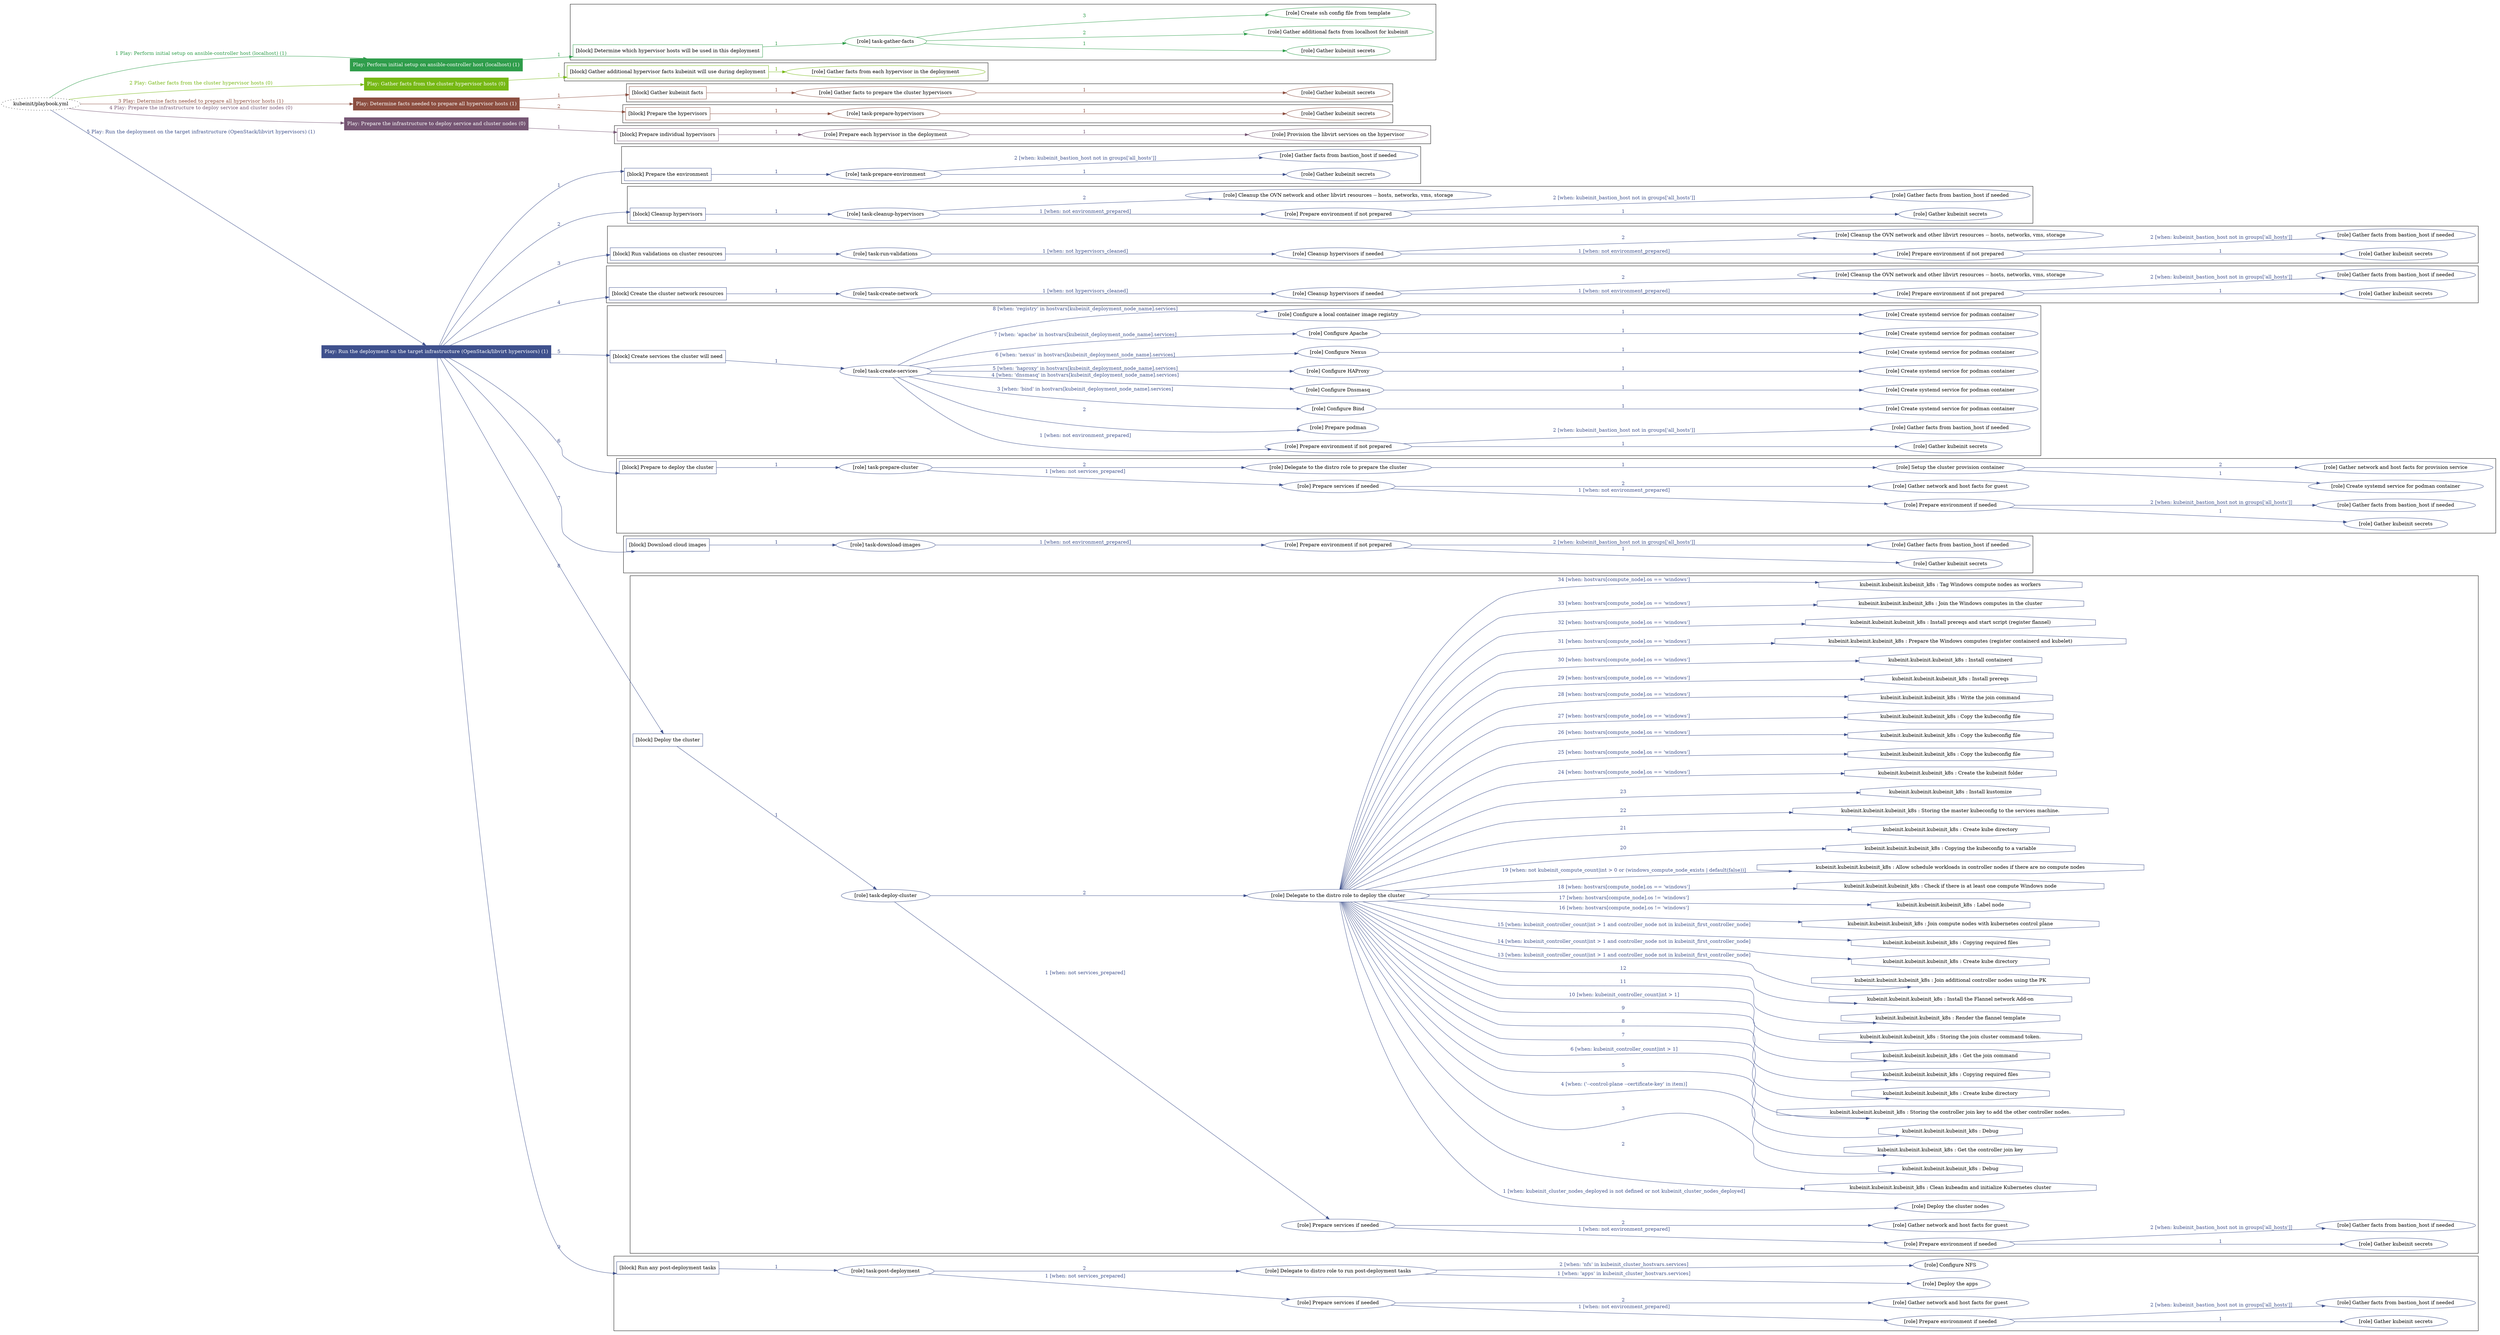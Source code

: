 digraph {
	graph [concentrate=true ordering=in rankdir=LR ratio=fill]
	edge [esep=5 sep=10]
	"kubeinit/playbook.yml" [URL="/home/runner/work/kubeinit/kubeinit/kubeinit/playbook.yml" id=playbook_4d101730 style=dotted]
	"kubeinit/playbook.yml" -> play_eb0d34f4 [label="1 Play: Perform initial setup on ansible-controller host (localhost) (1)" color="#2f9d4b" fontcolor="#2f9d4b" id=edge_play_eb0d34f4 labeltooltip="1 Play: Perform initial setup on ansible-controller host (localhost) (1)" tooltip="1 Play: Perform initial setup on ansible-controller host (localhost) (1)"]
	subgraph "Play: Perform initial setup on ansible-controller host (localhost) (1)" {
		play_eb0d34f4 [label="Play: Perform initial setup on ansible-controller host (localhost) (1)" URL="/home/runner/work/kubeinit/kubeinit/kubeinit/playbook.yml" color="#2f9d4b" fontcolor="#ffffff" id=play_eb0d34f4 shape=box style=filled tooltip=localhost]
		play_eb0d34f4 -> block_622ec2fd [label=1 color="#2f9d4b" fontcolor="#2f9d4b" id=edge_block_622ec2fd labeltooltip=1 tooltip=1]
		subgraph cluster_block_622ec2fd {
			block_622ec2fd [label="[block] Determine which hypervisor hosts will be used in this deployment" URL="/home/runner/work/kubeinit/kubeinit/kubeinit/playbook.yml" color="#2f9d4b" id=block_622ec2fd labeltooltip="Determine which hypervisor hosts will be used in this deployment" shape=box tooltip="Determine which hypervisor hosts will be used in this deployment"]
			block_622ec2fd -> role_76153b13 [label="1 " color="#2f9d4b" fontcolor="#2f9d4b" id=edge_role_76153b13 labeltooltip="1 " tooltip="1 "]
			subgraph "task-gather-facts" {
				role_76153b13 [label="[role] task-gather-facts" URL="/home/runner/work/kubeinit/kubeinit/kubeinit/playbook.yml" color="#2f9d4b" id=role_76153b13 tooltip="task-gather-facts"]
				role_76153b13 -> role_47ca4571 [label="1 " color="#2f9d4b" fontcolor="#2f9d4b" id=edge_role_47ca4571 labeltooltip="1 " tooltip="1 "]
				subgraph "Gather kubeinit secrets" {
					role_47ca4571 [label="[role] Gather kubeinit secrets" URL="/home/runner/.ansible/collections/ansible_collections/kubeinit/kubeinit/roles/kubeinit_prepare/tasks/build_hypervisors_group.yml" color="#2f9d4b" id=role_47ca4571 tooltip="Gather kubeinit secrets"]
				}
				role_76153b13 -> role_37f71eec [label="2 " color="#2f9d4b" fontcolor="#2f9d4b" id=edge_role_37f71eec labeltooltip="2 " tooltip="2 "]
				subgraph "Gather additional facts from localhost for kubeinit" {
					role_37f71eec [label="[role] Gather additional facts from localhost for kubeinit" URL="/home/runner/.ansible/collections/ansible_collections/kubeinit/kubeinit/roles/kubeinit_prepare/tasks/build_hypervisors_group.yml" color="#2f9d4b" id=role_37f71eec tooltip="Gather additional facts from localhost for kubeinit"]
				}
				role_76153b13 -> role_b8fe28cc [label="3 " color="#2f9d4b" fontcolor="#2f9d4b" id=edge_role_b8fe28cc labeltooltip="3 " tooltip="3 "]
				subgraph "Create ssh config file from template" {
					role_b8fe28cc [label="[role] Create ssh config file from template" URL="/home/runner/.ansible/collections/ansible_collections/kubeinit/kubeinit/roles/kubeinit_prepare/tasks/build_hypervisors_group.yml" color="#2f9d4b" id=role_b8fe28cc tooltip="Create ssh config file from template"]
				}
			}
		}
	}
	"kubeinit/playbook.yml" -> play_d2b8e22c [label="2 Play: Gather facts from the cluster hypervisor hosts (0)" color="#76b814" fontcolor="#76b814" id=edge_play_d2b8e22c labeltooltip="2 Play: Gather facts from the cluster hypervisor hosts (0)" tooltip="2 Play: Gather facts from the cluster hypervisor hosts (0)"]
	subgraph "Play: Gather facts from the cluster hypervisor hosts (0)" {
		play_d2b8e22c [label="Play: Gather facts from the cluster hypervisor hosts (0)" URL="/home/runner/work/kubeinit/kubeinit/kubeinit/playbook.yml" color="#76b814" fontcolor="#ffffff" id=play_d2b8e22c shape=box style=filled tooltip="Play: Gather facts from the cluster hypervisor hosts (0)"]
		play_d2b8e22c -> block_c7c547e5 [label=1 color="#76b814" fontcolor="#76b814" id=edge_block_c7c547e5 labeltooltip=1 tooltip=1]
		subgraph cluster_block_c7c547e5 {
			block_c7c547e5 [label="[block] Gather additional hypervisor facts kubeinit will use during deployment" URL="/home/runner/work/kubeinit/kubeinit/kubeinit/playbook.yml" color="#76b814" id=block_c7c547e5 labeltooltip="Gather additional hypervisor facts kubeinit will use during deployment" shape=box tooltip="Gather additional hypervisor facts kubeinit will use during deployment"]
			block_c7c547e5 -> role_eef1ed3c [label="1 " color="#76b814" fontcolor="#76b814" id=edge_role_eef1ed3c labeltooltip="1 " tooltip="1 "]
			subgraph "Gather facts from each hypervisor in the deployment" {
				role_eef1ed3c [label="[role] Gather facts from each hypervisor in the deployment" URL="/home/runner/work/kubeinit/kubeinit/kubeinit/playbook.yml" color="#76b814" id=role_eef1ed3c tooltip="Gather facts from each hypervisor in the deployment"]
			}
		}
	}
	"kubeinit/playbook.yml" -> play_8a573b3f [label="3 Play: Determine facts needed to prepare all hypervisor hosts (1)" color="#8c4e40" fontcolor="#8c4e40" id=edge_play_8a573b3f labeltooltip="3 Play: Determine facts needed to prepare all hypervisor hosts (1)" tooltip="3 Play: Determine facts needed to prepare all hypervisor hosts (1)"]
	subgraph "Play: Determine facts needed to prepare all hypervisor hosts (1)" {
		play_8a573b3f [label="Play: Determine facts needed to prepare all hypervisor hosts (1)" URL="/home/runner/work/kubeinit/kubeinit/kubeinit/playbook.yml" color="#8c4e40" fontcolor="#ffffff" id=play_8a573b3f shape=box style=filled tooltip=localhost]
		play_8a573b3f -> block_9c489675 [label=1 color="#8c4e40" fontcolor="#8c4e40" id=edge_block_9c489675 labeltooltip=1 tooltip=1]
		subgraph cluster_block_9c489675 {
			block_9c489675 [label="[block] Gather kubeinit facts" URL="/home/runner/work/kubeinit/kubeinit/kubeinit/playbook.yml" color="#8c4e40" id=block_9c489675 labeltooltip="Gather kubeinit facts" shape=box tooltip="Gather kubeinit facts"]
			block_9c489675 -> role_52209cd3 [label="1 " color="#8c4e40" fontcolor="#8c4e40" id=edge_role_52209cd3 labeltooltip="1 " tooltip="1 "]
			subgraph "Gather facts to prepare the cluster hypervisors" {
				role_52209cd3 [label="[role] Gather facts to prepare the cluster hypervisors" URL="/home/runner/work/kubeinit/kubeinit/kubeinit/playbook.yml" color="#8c4e40" id=role_52209cd3 tooltip="Gather facts to prepare the cluster hypervisors"]
				role_52209cd3 -> role_8e4494d3 [label="1 " color="#8c4e40" fontcolor="#8c4e40" id=edge_role_8e4494d3 labeltooltip="1 " tooltip="1 "]
				subgraph "Gather kubeinit secrets" {
					role_8e4494d3 [label="[role] Gather kubeinit secrets" URL="/home/runner/.ansible/collections/ansible_collections/kubeinit/kubeinit/roles/kubeinit_prepare/tasks/gather_kubeinit_facts.yml" color="#8c4e40" id=role_8e4494d3 tooltip="Gather kubeinit secrets"]
				}
			}
		}
		play_8a573b3f -> block_1644d95f [label=2 color="#8c4e40" fontcolor="#8c4e40" id=edge_block_1644d95f labeltooltip=2 tooltip=2]
		subgraph cluster_block_1644d95f {
			block_1644d95f [label="[block] Prepare the hypervisors" URL="/home/runner/work/kubeinit/kubeinit/kubeinit/playbook.yml" color="#8c4e40" id=block_1644d95f labeltooltip="Prepare the hypervisors" shape=box tooltip="Prepare the hypervisors"]
			block_1644d95f -> role_8747b37a [label="1 " color="#8c4e40" fontcolor="#8c4e40" id=edge_role_8747b37a labeltooltip="1 " tooltip="1 "]
			subgraph "task-prepare-hypervisors" {
				role_8747b37a [label="[role] task-prepare-hypervisors" URL="/home/runner/work/kubeinit/kubeinit/kubeinit/playbook.yml" color="#8c4e40" id=role_8747b37a tooltip="task-prepare-hypervisors"]
				role_8747b37a -> role_91156433 [label="1 " color="#8c4e40" fontcolor="#8c4e40" id=edge_role_91156433 labeltooltip="1 " tooltip="1 "]
				subgraph "Gather kubeinit secrets" {
					role_91156433 [label="[role] Gather kubeinit secrets" URL="/home/runner/.ansible/collections/ansible_collections/kubeinit/kubeinit/roles/kubeinit_prepare/tasks/gather_kubeinit_facts.yml" color="#8c4e40" id=role_91156433 tooltip="Gather kubeinit secrets"]
				}
			}
		}
	}
	"kubeinit/playbook.yml" -> play_0b238ff1 [label="4 Play: Prepare the infrastructure to deploy service and cluster nodes (0)" color="#765674" fontcolor="#765674" id=edge_play_0b238ff1 labeltooltip="4 Play: Prepare the infrastructure to deploy service and cluster nodes (0)" tooltip="4 Play: Prepare the infrastructure to deploy service and cluster nodes (0)"]
	subgraph "Play: Prepare the infrastructure to deploy service and cluster nodes (0)" {
		play_0b238ff1 [label="Play: Prepare the infrastructure to deploy service and cluster nodes (0)" URL="/home/runner/work/kubeinit/kubeinit/kubeinit/playbook.yml" color="#765674" fontcolor="#ffffff" id=play_0b238ff1 shape=box style=filled tooltip="Play: Prepare the infrastructure to deploy service and cluster nodes (0)"]
		play_0b238ff1 -> block_bb12fc46 [label=1 color="#765674" fontcolor="#765674" id=edge_block_bb12fc46 labeltooltip=1 tooltip=1]
		subgraph cluster_block_bb12fc46 {
			block_bb12fc46 [label="[block] Prepare individual hypervisors" URL="/home/runner/work/kubeinit/kubeinit/kubeinit/playbook.yml" color="#765674" id=block_bb12fc46 labeltooltip="Prepare individual hypervisors" shape=box tooltip="Prepare individual hypervisors"]
			block_bb12fc46 -> role_2316cc23 [label="1 " color="#765674" fontcolor="#765674" id=edge_role_2316cc23 labeltooltip="1 " tooltip="1 "]
			subgraph "Prepare each hypervisor in the deployment" {
				role_2316cc23 [label="[role] Prepare each hypervisor in the deployment" URL="/home/runner/work/kubeinit/kubeinit/kubeinit/playbook.yml" color="#765674" id=role_2316cc23 tooltip="Prepare each hypervisor in the deployment"]
				role_2316cc23 -> role_e2f15bf5 [label="1 " color="#765674" fontcolor="#765674" id=edge_role_e2f15bf5 labeltooltip="1 " tooltip="1 "]
				subgraph "Provision the libvirt services on the hypervisor" {
					role_e2f15bf5 [label="[role] Provision the libvirt services on the hypervisor" URL="/home/runner/.ansible/collections/ansible_collections/kubeinit/kubeinit/roles/kubeinit_prepare/tasks/prepare_hypervisor.yml" color="#765674" id=role_e2f15bf5 tooltip="Provision the libvirt services on the hypervisor"]
				}
			}
		}
	}
	"kubeinit/playbook.yml" -> play_19a1f09d [label="5 Play: Run the deployment on the target infrastructure (OpenStack/libvirt hypervisors) (1)" color="#3f518d" fontcolor="#3f518d" id=edge_play_19a1f09d labeltooltip="5 Play: Run the deployment on the target infrastructure (OpenStack/libvirt hypervisors) (1)" tooltip="5 Play: Run the deployment on the target infrastructure (OpenStack/libvirt hypervisors) (1)"]
	subgraph "Play: Run the deployment on the target infrastructure (OpenStack/libvirt hypervisors) (1)" {
		play_19a1f09d [label="Play: Run the deployment on the target infrastructure (OpenStack/libvirt hypervisors) (1)" URL="/home/runner/work/kubeinit/kubeinit/kubeinit/playbook.yml" color="#3f518d" fontcolor="#ffffff" id=play_19a1f09d shape=box style=filled tooltip=localhost]
		play_19a1f09d -> block_1fc588ae [label=1 color="#3f518d" fontcolor="#3f518d" id=edge_block_1fc588ae labeltooltip=1 tooltip=1]
		subgraph cluster_block_1fc588ae {
			block_1fc588ae [label="[block] Prepare the environment" URL="/home/runner/work/kubeinit/kubeinit/kubeinit/playbook.yml" color="#3f518d" id=block_1fc588ae labeltooltip="Prepare the environment" shape=box tooltip="Prepare the environment"]
			block_1fc588ae -> role_f3e46078 [label="1 " color="#3f518d" fontcolor="#3f518d" id=edge_role_f3e46078 labeltooltip="1 " tooltip="1 "]
			subgraph "task-prepare-environment" {
				role_f3e46078 [label="[role] task-prepare-environment" URL="/home/runner/work/kubeinit/kubeinit/kubeinit/playbook.yml" color="#3f518d" id=role_f3e46078 tooltip="task-prepare-environment"]
				role_f3e46078 -> role_761259b0 [label="1 " color="#3f518d" fontcolor="#3f518d" id=edge_role_761259b0 labeltooltip="1 " tooltip="1 "]
				subgraph "Gather kubeinit secrets" {
					role_761259b0 [label="[role] Gather kubeinit secrets" URL="/home/runner/.ansible/collections/ansible_collections/kubeinit/kubeinit/roles/kubeinit_prepare/tasks/gather_kubeinit_facts.yml" color="#3f518d" id=role_761259b0 tooltip="Gather kubeinit secrets"]
				}
				role_f3e46078 -> role_095ee363 [label="2 [when: kubeinit_bastion_host not in groups['all_hosts']]" color="#3f518d" fontcolor="#3f518d" id=edge_role_095ee363 labeltooltip="2 [when: kubeinit_bastion_host not in groups['all_hosts']]" tooltip="2 [when: kubeinit_bastion_host not in groups['all_hosts']]"]
				subgraph "Gather facts from bastion_host if needed" {
					role_095ee363 [label="[role] Gather facts from bastion_host if needed" URL="/home/runner/.ansible/collections/ansible_collections/kubeinit/kubeinit/roles/kubeinit_prepare/tasks/main.yml" color="#3f518d" id=role_095ee363 tooltip="Gather facts from bastion_host if needed"]
				}
			}
		}
		play_19a1f09d -> block_dd14d805 [label=2 color="#3f518d" fontcolor="#3f518d" id=edge_block_dd14d805 labeltooltip=2 tooltip=2]
		subgraph cluster_block_dd14d805 {
			block_dd14d805 [label="[block] Cleanup hypervisors" URL="/home/runner/work/kubeinit/kubeinit/kubeinit/playbook.yml" color="#3f518d" id=block_dd14d805 labeltooltip="Cleanup hypervisors" shape=box tooltip="Cleanup hypervisors"]
			block_dd14d805 -> role_b004f0e3 [label="1 " color="#3f518d" fontcolor="#3f518d" id=edge_role_b004f0e3 labeltooltip="1 " tooltip="1 "]
			subgraph "task-cleanup-hypervisors" {
				role_b004f0e3 [label="[role] task-cleanup-hypervisors" URL="/home/runner/work/kubeinit/kubeinit/kubeinit/playbook.yml" color="#3f518d" id=role_b004f0e3 tooltip="task-cleanup-hypervisors"]
				role_b004f0e3 -> role_7f6754f4 [label="1 [when: not environment_prepared]" color="#3f518d" fontcolor="#3f518d" id=edge_role_7f6754f4 labeltooltip="1 [when: not environment_prepared]" tooltip="1 [when: not environment_prepared]"]
				subgraph "Prepare environment if not prepared" {
					role_7f6754f4 [label="[role] Prepare environment if not prepared" URL="/home/runner/.ansible/collections/ansible_collections/kubeinit/kubeinit/roles/kubeinit_libvirt/tasks/cleanup_hypervisors.yml" color="#3f518d" id=role_7f6754f4 tooltip="Prepare environment if not prepared"]
					role_7f6754f4 -> role_23d92055 [label="1 " color="#3f518d" fontcolor="#3f518d" id=edge_role_23d92055 labeltooltip="1 " tooltip="1 "]
					subgraph "Gather kubeinit secrets" {
						role_23d92055 [label="[role] Gather kubeinit secrets" URL="/home/runner/.ansible/collections/ansible_collections/kubeinit/kubeinit/roles/kubeinit_prepare/tasks/gather_kubeinit_facts.yml" color="#3f518d" id=role_23d92055 tooltip="Gather kubeinit secrets"]
					}
					role_7f6754f4 -> role_7b09c2e4 [label="2 [when: kubeinit_bastion_host not in groups['all_hosts']]" color="#3f518d" fontcolor="#3f518d" id=edge_role_7b09c2e4 labeltooltip="2 [when: kubeinit_bastion_host not in groups['all_hosts']]" tooltip="2 [when: kubeinit_bastion_host not in groups['all_hosts']]"]
					subgraph "Gather facts from bastion_host if needed" {
						role_7b09c2e4 [label="[role] Gather facts from bastion_host if needed" URL="/home/runner/.ansible/collections/ansible_collections/kubeinit/kubeinit/roles/kubeinit_prepare/tasks/main.yml" color="#3f518d" id=role_7b09c2e4 tooltip="Gather facts from bastion_host if needed"]
					}
				}
				role_b004f0e3 -> role_879843df [label="2 " color="#3f518d" fontcolor="#3f518d" id=edge_role_879843df labeltooltip="2 " tooltip="2 "]
				subgraph "Cleanup the OVN network and other libvirt resources -- hosts, networks, vms, storage" {
					role_879843df [label="[role] Cleanup the OVN network and other libvirt resources -- hosts, networks, vms, storage" URL="/home/runner/.ansible/collections/ansible_collections/kubeinit/kubeinit/roles/kubeinit_libvirt/tasks/cleanup_hypervisors.yml" color="#3f518d" id=role_879843df tooltip="Cleanup the OVN network and other libvirt resources -- hosts, networks, vms, storage"]
				}
			}
		}
		play_19a1f09d -> block_1ee34d7a [label=3 color="#3f518d" fontcolor="#3f518d" id=edge_block_1ee34d7a labeltooltip=3 tooltip=3]
		subgraph cluster_block_1ee34d7a {
			block_1ee34d7a [label="[block] Run validations on cluster resources" URL="/home/runner/work/kubeinit/kubeinit/kubeinit/playbook.yml" color="#3f518d" id=block_1ee34d7a labeltooltip="Run validations on cluster resources" shape=box tooltip="Run validations on cluster resources"]
			block_1ee34d7a -> role_c86864b8 [label="1 " color="#3f518d" fontcolor="#3f518d" id=edge_role_c86864b8 labeltooltip="1 " tooltip="1 "]
			subgraph "task-run-validations" {
				role_c86864b8 [label="[role] task-run-validations" URL="/home/runner/work/kubeinit/kubeinit/kubeinit/playbook.yml" color="#3f518d" id=role_c86864b8 tooltip="task-run-validations"]
				role_c86864b8 -> role_88af9867 [label="1 [when: not hypervisors_cleaned]" color="#3f518d" fontcolor="#3f518d" id=edge_role_88af9867 labeltooltip="1 [when: not hypervisors_cleaned]" tooltip="1 [when: not hypervisors_cleaned]"]
				subgraph "Cleanup hypervisors if needed" {
					role_88af9867 [label="[role] Cleanup hypervisors if needed" URL="/home/runner/.ansible/collections/ansible_collections/kubeinit/kubeinit/roles/kubeinit_validations/tasks/main.yml" color="#3f518d" id=role_88af9867 tooltip="Cleanup hypervisors if needed"]
					role_88af9867 -> role_3bcec954 [label="1 [when: not environment_prepared]" color="#3f518d" fontcolor="#3f518d" id=edge_role_3bcec954 labeltooltip="1 [when: not environment_prepared]" tooltip="1 [when: not environment_prepared]"]
					subgraph "Prepare environment if not prepared" {
						role_3bcec954 [label="[role] Prepare environment if not prepared" URL="/home/runner/.ansible/collections/ansible_collections/kubeinit/kubeinit/roles/kubeinit_libvirt/tasks/cleanup_hypervisors.yml" color="#3f518d" id=role_3bcec954 tooltip="Prepare environment if not prepared"]
						role_3bcec954 -> role_07b9e969 [label="1 " color="#3f518d" fontcolor="#3f518d" id=edge_role_07b9e969 labeltooltip="1 " tooltip="1 "]
						subgraph "Gather kubeinit secrets" {
							role_07b9e969 [label="[role] Gather kubeinit secrets" URL="/home/runner/.ansible/collections/ansible_collections/kubeinit/kubeinit/roles/kubeinit_prepare/tasks/gather_kubeinit_facts.yml" color="#3f518d" id=role_07b9e969 tooltip="Gather kubeinit secrets"]
						}
						role_3bcec954 -> role_e50c2698 [label="2 [when: kubeinit_bastion_host not in groups['all_hosts']]" color="#3f518d" fontcolor="#3f518d" id=edge_role_e50c2698 labeltooltip="2 [when: kubeinit_bastion_host not in groups['all_hosts']]" tooltip="2 [when: kubeinit_bastion_host not in groups['all_hosts']]"]
						subgraph "Gather facts from bastion_host if needed" {
							role_e50c2698 [label="[role] Gather facts from bastion_host if needed" URL="/home/runner/.ansible/collections/ansible_collections/kubeinit/kubeinit/roles/kubeinit_prepare/tasks/main.yml" color="#3f518d" id=role_e50c2698 tooltip="Gather facts from bastion_host if needed"]
						}
					}
					role_88af9867 -> role_0eef7b43 [label="2 " color="#3f518d" fontcolor="#3f518d" id=edge_role_0eef7b43 labeltooltip="2 " tooltip="2 "]
					subgraph "Cleanup the OVN network and other libvirt resources -- hosts, networks, vms, storage" {
						role_0eef7b43 [label="[role] Cleanup the OVN network and other libvirt resources -- hosts, networks, vms, storage" URL="/home/runner/.ansible/collections/ansible_collections/kubeinit/kubeinit/roles/kubeinit_libvirt/tasks/cleanup_hypervisors.yml" color="#3f518d" id=role_0eef7b43 tooltip="Cleanup the OVN network and other libvirt resources -- hosts, networks, vms, storage"]
					}
				}
			}
		}
		play_19a1f09d -> block_ddbaaec5 [label=4 color="#3f518d" fontcolor="#3f518d" id=edge_block_ddbaaec5 labeltooltip=4 tooltip=4]
		subgraph cluster_block_ddbaaec5 {
			block_ddbaaec5 [label="[block] Create the cluster network resources" URL="/home/runner/work/kubeinit/kubeinit/kubeinit/playbook.yml" color="#3f518d" id=block_ddbaaec5 labeltooltip="Create the cluster network resources" shape=box tooltip="Create the cluster network resources"]
			block_ddbaaec5 -> role_bda9d977 [label="1 " color="#3f518d" fontcolor="#3f518d" id=edge_role_bda9d977 labeltooltip="1 " tooltip="1 "]
			subgraph "task-create-network" {
				role_bda9d977 [label="[role] task-create-network" URL="/home/runner/work/kubeinit/kubeinit/kubeinit/playbook.yml" color="#3f518d" id=role_bda9d977 tooltip="task-create-network"]
				role_bda9d977 -> role_9702910d [label="1 [when: not hypervisors_cleaned]" color="#3f518d" fontcolor="#3f518d" id=edge_role_9702910d labeltooltip="1 [when: not hypervisors_cleaned]" tooltip="1 [when: not hypervisors_cleaned]"]
				subgraph "Cleanup hypervisors if needed" {
					role_9702910d [label="[role] Cleanup hypervisors if needed" URL="/home/runner/.ansible/collections/ansible_collections/kubeinit/kubeinit/roles/kubeinit_libvirt/tasks/create_network.yml" color="#3f518d" id=role_9702910d tooltip="Cleanup hypervisors if needed"]
					role_9702910d -> role_0ec041f2 [label="1 [when: not environment_prepared]" color="#3f518d" fontcolor="#3f518d" id=edge_role_0ec041f2 labeltooltip="1 [when: not environment_prepared]" tooltip="1 [when: not environment_prepared]"]
					subgraph "Prepare environment if not prepared" {
						role_0ec041f2 [label="[role] Prepare environment if not prepared" URL="/home/runner/.ansible/collections/ansible_collections/kubeinit/kubeinit/roles/kubeinit_libvirt/tasks/cleanup_hypervisors.yml" color="#3f518d" id=role_0ec041f2 tooltip="Prepare environment if not prepared"]
						role_0ec041f2 -> role_ebbce1e3 [label="1 " color="#3f518d" fontcolor="#3f518d" id=edge_role_ebbce1e3 labeltooltip="1 " tooltip="1 "]
						subgraph "Gather kubeinit secrets" {
							role_ebbce1e3 [label="[role] Gather kubeinit secrets" URL="/home/runner/.ansible/collections/ansible_collections/kubeinit/kubeinit/roles/kubeinit_prepare/tasks/gather_kubeinit_facts.yml" color="#3f518d" id=role_ebbce1e3 tooltip="Gather kubeinit secrets"]
						}
						role_0ec041f2 -> role_36713dbe [label="2 [when: kubeinit_bastion_host not in groups['all_hosts']]" color="#3f518d" fontcolor="#3f518d" id=edge_role_36713dbe labeltooltip="2 [when: kubeinit_bastion_host not in groups['all_hosts']]" tooltip="2 [when: kubeinit_bastion_host not in groups['all_hosts']]"]
						subgraph "Gather facts from bastion_host if needed" {
							role_36713dbe [label="[role] Gather facts from bastion_host if needed" URL="/home/runner/.ansible/collections/ansible_collections/kubeinit/kubeinit/roles/kubeinit_prepare/tasks/main.yml" color="#3f518d" id=role_36713dbe tooltip="Gather facts from bastion_host if needed"]
						}
					}
					role_9702910d -> role_555fed60 [label="2 " color="#3f518d" fontcolor="#3f518d" id=edge_role_555fed60 labeltooltip="2 " tooltip="2 "]
					subgraph "Cleanup the OVN network and other libvirt resources -- hosts, networks, vms, storage" {
						role_555fed60 [label="[role] Cleanup the OVN network and other libvirt resources -- hosts, networks, vms, storage" URL="/home/runner/.ansible/collections/ansible_collections/kubeinit/kubeinit/roles/kubeinit_libvirt/tasks/cleanup_hypervisors.yml" color="#3f518d" id=role_555fed60 tooltip="Cleanup the OVN network and other libvirt resources -- hosts, networks, vms, storage"]
					}
				}
			}
		}
		play_19a1f09d -> block_b45ed5c0 [label=5 color="#3f518d" fontcolor="#3f518d" id=edge_block_b45ed5c0 labeltooltip=5 tooltip=5]
		subgraph cluster_block_b45ed5c0 {
			block_b45ed5c0 [label="[block] Create services the cluster will need" URL="/home/runner/work/kubeinit/kubeinit/kubeinit/playbook.yml" color="#3f518d" id=block_b45ed5c0 labeltooltip="Create services the cluster will need" shape=box tooltip="Create services the cluster will need"]
			block_b45ed5c0 -> role_86bdbc35 [label="1 " color="#3f518d" fontcolor="#3f518d" id=edge_role_86bdbc35 labeltooltip="1 " tooltip="1 "]
			subgraph "task-create-services" {
				role_86bdbc35 [label="[role] task-create-services" URL="/home/runner/work/kubeinit/kubeinit/kubeinit/playbook.yml" color="#3f518d" id=role_86bdbc35 tooltip="task-create-services"]
				role_86bdbc35 -> role_33a269a5 [label="1 [when: not environment_prepared]" color="#3f518d" fontcolor="#3f518d" id=edge_role_33a269a5 labeltooltip="1 [when: not environment_prepared]" tooltip="1 [when: not environment_prepared]"]
				subgraph "Prepare environment if not prepared" {
					role_33a269a5 [label="[role] Prepare environment if not prepared" URL="/home/runner/.ansible/collections/ansible_collections/kubeinit/kubeinit/roles/kubeinit_services/tasks/main.yml" color="#3f518d" id=role_33a269a5 tooltip="Prepare environment if not prepared"]
					role_33a269a5 -> role_80136a75 [label="1 " color="#3f518d" fontcolor="#3f518d" id=edge_role_80136a75 labeltooltip="1 " tooltip="1 "]
					subgraph "Gather kubeinit secrets" {
						role_80136a75 [label="[role] Gather kubeinit secrets" URL="/home/runner/.ansible/collections/ansible_collections/kubeinit/kubeinit/roles/kubeinit_prepare/tasks/gather_kubeinit_facts.yml" color="#3f518d" id=role_80136a75 tooltip="Gather kubeinit secrets"]
					}
					role_33a269a5 -> role_050d799a [label="2 [when: kubeinit_bastion_host not in groups['all_hosts']]" color="#3f518d" fontcolor="#3f518d" id=edge_role_050d799a labeltooltip="2 [when: kubeinit_bastion_host not in groups['all_hosts']]" tooltip="2 [when: kubeinit_bastion_host not in groups['all_hosts']]"]
					subgraph "Gather facts from bastion_host if needed" {
						role_050d799a [label="[role] Gather facts from bastion_host if needed" URL="/home/runner/.ansible/collections/ansible_collections/kubeinit/kubeinit/roles/kubeinit_prepare/tasks/main.yml" color="#3f518d" id=role_050d799a tooltip="Gather facts from bastion_host if needed"]
					}
				}
				role_86bdbc35 -> role_8d6b2a5e [label="2 " color="#3f518d" fontcolor="#3f518d" id=edge_role_8d6b2a5e labeltooltip="2 " tooltip="2 "]
				subgraph "Prepare podman" {
					role_8d6b2a5e [label="[role] Prepare podman" URL="/home/runner/.ansible/collections/ansible_collections/kubeinit/kubeinit/roles/kubeinit_services/tasks/00_create_service_pod.yml" color="#3f518d" id=role_8d6b2a5e tooltip="Prepare podman"]
				}
				role_86bdbc35 -> role_01700ac3 [label="3 [when: 'bind' in hostvars[kubeinit_deployment_node_name].services]" color="#3f518d" fontcolor="#3f518d" id=edge_role_01700ac3 labeltooltip="3 [when: 'bind' in hostvars[kubeinit_deployment_node_name].services]" tooltip="3 [when: 'bind' in hostvars[kubeinit_deployment_node_name].services]"]
				subgraph "Configure Bind" {
					role_01700ac3 [label="[role] Configure Bind" URL="/home/runner/.ansible/collections/ansible_collections/kubeinit/kubeinit/roles/kubeinit_services/tasks/start_services_containers.yml" color="#3f518d" id=role_01700ac3 tooltip="Configure Bind"]
					role_01700ac3 -> role_134f5036 [label="1 " color="#3f518d" fontcolor="#3f518d" id=edge_role_134f5036 labeltooltip="1 " tooltip="1 "]
					subgraph "Create systemd service for podman container" {
						role_134f5036 [label="[role] Create systemd service for podman container" URL="/home/runner/.ansible/collections/ansible_collections/kubeinit/kubeinit/roles/kubeinit_bind/tasks/main.yml" color="#3f518d" id=role_134f5036 tooltip="Create systemd service for podman container"]
					}
				}
				role_86bdbc35 -> role_9f002dad [label="4 [when: 'dnsmasq' in hostvars[kubeinit_deployment_node_name].services]" color="#3f518d" fontcolor="#3f518d" id=edge_role_9f002dad labeltooltip="4 [when: 'dnsmasq' in hostvars[kubeinit_deployment_node_name].services]" tooltip="4 [when: 'dnsmasq' in hostvars[kubeinit_deployment_node_name].services]"]
				subgraph "Configure Dnsmasq" {
					role_9f002dad [label="[role] Configure Dnsmasq" URL="/home/runner/.ansible/collections/ansible_collections/kubeinit/kubeinit/roles/kubeinit_services/tasks/start_services_containers.yml" color="#3f518d" id=role_9f002dad tooltip="Configure Dnsmasq"]
					role_9f002dad -> role_916a09fd [label="1 " color="#3f518d" fontcolor="#3f518d" id=edge_role_916a09fd labeltooltip="1 " tooltip="1 "]
					subgraph "Create systemd service for podman container" {
						role_916a09fd [label="[role] Create systemd service for podman container" URL="/home/runner/.ansible/collections/ansible_collections/kubeinit/kubeinit/roles/kubeinit_dnsmasq/tasks/main.yml" color="#3f518d" id=role_916a09fd tooltip="Create systemd service for podman container"]
					}
				}
				role_86bdbc35 -> role_014bf9fe [label="5 [when: 'haproxy' in hostvars[kubeinit_deployment_node_name].services]" color="#3f518d" fontcolor="#3f518d" id=edge_role_014bf9fe labeltooltip="5 [when: 'haproxy' in hostvars[kubeinit_deployment_node_name].services]" tooltip="5 [when: 'haproxy' in hostvars[kubeinit_deployment_node_name].services]"]
				subgraph "Configure HAProxy" {
					role_014bf9fe [label="[role] Configure HAProxy" URL="/home/runner/.ansible/collections/ansible_collections/kubeinit/kubeinit/roles/kubeinit_services/tasks/start_services_containers.yml" color="#3f518d" id=role_014bf9fe tooltip="Configure HAProxy"]
					role_014bf9fe -> role_02dcf2ce [label="1 " color="#3f518d" fontcolor="#3f518d" id=edge_role_02dcf2ce labeltooltip="1 " tooltip="1 "]
					subgraph "Create systemd service for podman container" {
						role_02dcf2ce [label="[role] Create systemd service for podman container" URL="/home/runner/.ansible/collections/ansible_collections/kubeinit/kubeinit/roles/kubeinit_haproxy/tasks/main.yml" color="#3f518d" id=role_02dcf2ce tooltip="Create systemd service for podman container"]
					}
				}
				role_86bdbc35 -> role_ab3f95a9 [label="6 [when: 'nexus' in hostvars[kubeinit_deployment_node_name].services]" color="#3f518d" fontcolor="#3f518d" id=edge_role_ab3f95a9 labeltooltip="6 [when: 'nexus' in hostvars[kubeinit_deployment_node_name].services]" tooltip="6 [when: 'nexus' in hostvars[kubeinit_deployment_node_name].services]"]
				subgraph "Configure Nexus" {
					role_ab3f95a9 [label="[role] Configure Nexus" URL="/home/runner/.ansible/collections/ansible_collections/kubeinit/kubeinit/roles/kubeinit_services/tasks/start_services_containers.yml" color="#3f518d" id=role_ab3f95a9 tooltip="Configure Nexus"]
					role_ab3f95a9 -> role_51963aff [label="1 " color="#3f518d" fontcolor="#3f518d" id=edge_role_51963aff labeltooltip="1 " tooltip="1 "]
					subgraph "Create systemd service for podman container" {
						role_51963aff [label="[role] Create systemd service for podman container" URL="/home/runner/.ansible/collections/ansible_collections/kubeinit/kubeinit/roles/kubeinit_nexus/tasks/main.yml" color="#3f518d" id=role_51963aff tooltip="Create systemd service for podman container"]
					}
				}
				role_86bdbc35 -> role_0b85dcd5 [label="7 [when: 'apache' in hostvars[kubeinit_deployment_node_name].services]" color="#3f518d" fontcolor="#3f518d" id=edge_role_0b85dcd5 labeltooltip="7 [when: 'apache' in hostvars[kubeinit_deployment_node_name].services]" tooltip="7 [when: 'apache' in hostvars[kubeinit_deployment_node_name].services]"]
				subgraph "Configure Apache" {
					role_0b85dcd5 [label="[role] Configure Apache" URL="/home/runner/.ansible/collections/ansible_collections/kubeinit/kubeinit/roles/kubeinit_services/tasks/start_services_containers.yml" color="#3f518d" id=role_0b85dcd5 tooltip="Configure Apache"]
					role_0b85dcd5 -> role_9ee805af [label="1 " color="#3f518d" fontcolor="#3f518d" id=edge_role_9ee805af labeltooltip="1 " tooltip="1 "]
					subgraph "Create systemd service for podman container" {
						role_9ee805af [label="[role] Create systemd service for podman container" URL="/home/runner/.ansible/collections/ansible_collections/kubeinit/kubeinit/roles/kubeinit_apache/tasks/main.yml" color="#3f518d" id=role_9ee805af tooltip="Create systemd service for podman container"]
					}
				}
				role_86bdbc35 -> role_85502b5a [label="8 [when: 'registry' in hostvars[kubeinit_deployment_node_name].services]" color="#3f518d" fontcolor="#3f518d" id=edge_role_85502b5a labeltooltip="8 [when: 'registry' in hostvars[kubeinit_deployment_node_name].services]" tooltip="8 [when: 'registry' in hostvars[kubeinit_deployment_node_name].services]"]
				subgraph "Configure a local container image registry" {
					role_85502b5a [label="[role] Configure a local container image registry" URL="/home/runner/.ansible/collections/ansible_collections/kubeinit/kubeinit/roles/kubeinit_services/tasks/start_services_containers.yml" color="#3f518d" id=role_85502b5a tooltip="Configure a local container image registry"]
					role_85502b5a -> role_5085942c [label="1 " color="#3f518d" fontcolor="#3f518d" id=edge_role_5085942c labeltooltip="1 " tooltip="1 "]
					subgraph "Create systemd service for podman container" {
						role_5085942c [label="[role] Create systemd service for podman container" URL="/home/runner/.ansible/collections/ansible_collections/kubeinit/kubeinit/roles/kubeinit_registry/tasks/main.yml" color="#3f518d" id=role_5085942c tooltip="Create systemd service for podman container"]
					}
				}
			}
		}
		play_19a1f09d -> block_860bd1a7 [label=6 color="#3f518d" fontcolor="#3f518d" id=edge_block_860bd1a7 labeltooltip=6 tooltip=6]
		subgraph cluster_block_860bd1a7 {
			block_860bd1a7 [label="[block] Prepare to deploy the cluster" URL="/home/runner/work/kubeinit/kubeinit/kubeinit/playbook.yml" color="#3f518d" id=block_860bd1a7 labeltooltip="Prepare to deploy the cluster" shape=box tooltip="Prepare to deploy the cluster"]
			block_860bd1a7 -> role_1a73ebcc [label="1 " color="#3f518d" fontcolor="#3f518d" id=edge_role_1a73ebcc labeltooltip="1 " tooltip="1 "]
			subgraph "task-prepare-cluster" {
				role_1a73ebcc [label="[role] task-prepare-cluster" URL="/home/runner/work/kubeinit/kubeinit/kubeinit/playbook.yml" color="#3f518d" id=role_1a73ebcc tooltip="task-prepare-cluster"]
				role_1a73ebcc -> role_173d4412 [label="1 [when: not services_prepared]" color="#3f518d" fontcolor="#3f518d" id=edge_role_173d4412 labeltooltip="1 [when: not services_prepared]" tooltip="1 [when: not services_prepared]"]
				subgraph "Prepare services if needed" {
					role_173d4412 [label="[role] Prepare services if needed" URL="/home/runner/.ansible/collections/ansible_collections/kubeinit/kubeinit/roles/kubeinit_prepare/tasks/prepare_cluster.yml" color="#3f518d" id=role_173d4412 tooltip="Prepare services if needed"]
					role_173d4412 -> role_180e73c1 [label="1 [when: not environment_prepared]" color="#3f518d" fontcolor="#3f518d" id=edge_role_180e73c1 labeltooltip="1 [when: not environment_prepared]" tooltip="1 [when: not environment_prepared]"]
					subgraph "Prepare environment if needed" {
						role_180e73c1 [label="[role] Prepare environment if needed" URL="/home/runner/.ansible/collections/ansible_collections/kubeinit/kubeinit/roles/kubeinit_services/tasks/prepare_services.yml" color="#3f518d" id=role_180e73c1 tooltip="Prepare environment if needed"]
						role_180e73c1 -> role_0fd79c62 [label="1 " color="#3f518d" fontcolor="#3f518d" id=edge_role_0fd79c62 labeltooltip="1 " tooltip="1 "]
						subgraph "Gather kubeinit secrets" {
							role_0fd79c62 [label="[role] Gather kubeinit secrets" URL="/home/runner/.ansible/collections/ansible_collections/kubeinit/kubeinit/roles/kubeinit_prepare/tasks/gather_kubeinit_facts.yml" color="#3f518d" id=role_0fd79c62 tooltip="Gather kubeinit secrets"]
						}
						role_180e73c1 -> role_207de905 [label="2 [when: kubeinit_bastion_host not in groups['all_hosts']]" color="#3f518d" fontcolor="#3f518d" id=edge_role_207de905 labeltooltip="2 [when: kubeinit_bastion_host not in groups['all_hosts']]" tooltip="2 [when: kubeinit_bastion_host not in groups['all_hosts']]"]
						subgraph "Gather facts from bastion_host if needed" {
							role_207de905 [label="[role] Gather facts from bastion_host if needed" URL="/home/runner/.ansible/collections/ansible_collections/kubeinit/kubeinit/roles/kubeinit_prepare/tasks/main.yml" color="#3f518d" id=role_207de905 tooltip="Gather facts from bastion_host if needed"]
						}
					}
					role_173d4412 -> role_c5767047 [label="2 " color="#3f518d" fontcolor="#3f518d" id=edge_role_c5767047 labeltooltip="2 " tooltip="2 "]
					subgraph "Gather network and host facts for guest" {
						role_c5767047 [label="[role] Gather network and host facts for guest" URL="/home/runner/.ansible/collections/ansible_collections/kubeinit/kubeinit/roles/kubeinit_services/tasks/prepare_services.yml" color="#3f518d" id=role_c5767047 tooltip="Gather network and host facts for guest"]
					}
				}
				role_1a73ebcc -> role_abedca52 [label="2 " color="#3f518d" fontcolor="#3f518d" id=edge_role_abedca52 labeltooltip="2 " tooltip="2 "]
				subgraph "Delegate to the distro role to prepare the cluster" {
					role_abedca52 [label="[role] Delegate to the distro role to prepare the cluster" URL="/home/runner/.ansible/collections/ansible_collections/kubeinit/kubeinit/roles/kubeinit_prepare/tasks/prepare_cluster.yml" color="#3f518d" id=role_abedca52 tooltip="Delegate to the distro role to prepare the cluster"]
					role_abedca52 -> role_3ea84b60 [label="1 " color="#3f518d" fontcolor="#3f518d" id=edge_role_3ea84b60 labeltooltip="1 " tooltip="1 "]
					subgraph "Setup the cluster provision container" {
						role_3ea84b60 [label="[role] Setup the cluster provision container" URL="/home/runner/.ansible/collections/ansible_collections/kubeinit/kubeinit/roles/kubeinit_k8s/tasks/prepare_cluster.yml" color="#3f518d" id=role_3ea84b60 tooltip="Setup the cluster provision container"]
						role_3ea84b60 -> role_12531fe7 [label="1 " color="#3f518d" fontcolor="#3f518d" id=edge_role_12531fe7 labeltooltip="1 " tooltip="1 "]
						subgraph "Create systemd service for podman container" {
							role_12531fe7 [label="[role] Create systemd service for podman container" URL="/home/runner/.ansible/collections/ansible_collections/kubeinit/kubeinit/roles/kubeinit_services/tasks/create_provision_container.yml" color="#3f518d" id=role_12531fe7 tooltip="Create systemd service for podman container"]
						}
						role_3ea84b60 -> role_72340236 [label="2 " color="#3f518d" fontcolor="#3f518d" id=edge_role_72340236 labeltooltip="2 " tooltip="2 "]
						subgraph "Gather network and host facts for provision service" {
							role_72340236 [label="[role] Gather network and host facts for provision service" URL="/home/runner/.ansible/collections/ansible_collections/kubeinit/kubeinit/roles/kubeinit_services/tasks/create_provision_container.yml" color="#3f518d" id=role_72340236 tooltip="Gather network and host facts for provision service"]
						}
					}
				}
			}
		}
		play_19a1f09d -> block_daf16804 [label=7 color="#3f518d" fontcolor="#3f518d" id=edge_block_daf16804 labeltooltip=7 tooltip=7]
		subgraph cluster_block_daf16804 {
			block_daf16804 [label="[block] Download cloud images" URL="/home/runner/work/kubeinit/kubeinit/kubeinit/playbook.yml" color="#3f518d" id=block_daf16804 labeltooltip="Download cloud images" shape=box tooltip="Download cloud images"]
			block_daf16804 -> role_806a60dc [label="1 " color="#3f518d" fontcolor="#3f518d" id=edge_role_806a60dc labeltooltip="1 " tooltip="1 "]
			subgraph "task-download-images" {
				role_806a60dc [label="[role] task-download-images" URL="/home/runner/work/kubeinit/kubeinit/kubeinit/playbook.yml" color="#3f518d" id=role_806a60dc tooltip="task-download-images"]
				role_806a60dc -> role_d6147487 [label="1 [when: not environment_prepared]" color="#3f518d" fontcolor="#3f518d" id=edge_role_d6147487 labeltooltip="1 [when: not environment_prepared]" tooltip="1 [when: not environment_prepared]"]
				subgraph "Prepare environment if not prepared" {
					role_d6147487 [label="[role] Prepare environment if not prepared" URL="/home/runner/.ansible/collections/ansible_collections/kubeinit/kubeinit/roles/kubeinit_libvirt/tasks/download_cloud_images.yml" color="#3f518d" id=role_d6147487 tooltip="Prepare environment if not prepared"]
					role_d6147487 -> role_60446638 [label="1 " color="#3f518d" fontcolor="#3f518d" id=edge_role_60446638 labeltooltip="1 " tooltip="1 "]
					subgraph "Gather kubeinit secrets" {
						role_60446638 [label="[role] Gather kubeinit secrets" URL="/home/runner/.ansible/collections/ansible_collections/kubeinit/kubeinit/roles/kubeinit_prepare/tasks/gather_kubeinit_facts.yml" color="#3f518d" id=role_60446638 tooltip="Gather kubeinit secrets"]
					}
					role_d6147487 -> role_5cf3f378 [label="2 [when: kubeinit_bastion_host not in groups['all_hosts']]" color="#3f518d" fontcolor="#3f518d" id=edge_role_5cf3f378 labeltooltip="2 [when: kubeinit_bastion_host not in groups['all_hosts']]" tooltip="2 [when: kubeinit_bastion_host not in groups['all_hosts']]"]
					subgraph "Gather facts from bastion_host if needed" {
						role_5cf3f378 [label="[role] Gather facts from bastion_host if needed" URL="/home/runner/.ansible/collections/ansible_collections/kubeinit/kubeinit/roles/kubeinit_prepare/tasks/main.yml" color="#3f518d" id=role_5cf3f378 tooltip="Gather facts from bastion_host if needed"]
					}
				}
			}
		}
		play_19a1f09d -> block_6f6016c3 [label=8 color="#3f518d" fontcolor="#3f518d" id=edge_block_6f6016c3 labeltooltip=8 tooltip=8]
		subgraph cluster_block_6f6016c3 {
			block_6f6016c3 [label="[block] Deploy the cluster" URL="/home/runner/work/kubeinit/kubeinit/kubeinit/playbook.yml" color="#3f518d" id=block_6f6016c3 labeltooltip="Deploy the cluster" shape=box tooltip="Deploy the cluster"]
			block_6f6016c3 -> role_d7c58944 [label="1 " color="#3f518d" fontcolor="#3f518d" id=edge_role_d7c58944 labeltooltip="1 " tooltip="1 "]
			subgraph "task-deploy-cluster" {
				role_d7c58944 [label="[role] task-deploy-cluster" URL="/home/runner/work/kubeinit/kubeinit/kubeinit/playbook.yml" color="#3f518d" id=role_d7c58944 tooltip="task-deploy-cluster"]
				role_d7c58944 -> role_35c2395c [label="1 [when: not services_prepared]" color="#3f518d" fontcolor="#3f518d" id=edge_role_35c2395c labeltooltip="1 [when: not services_prepared]" tooltip="1 [when: not services_prepared]"]
				subgraph "Prepare services if needed" {
					role_35c2395c [label="[role] Prepare services if needed" URL="/home/runner/.ansible/collections/ansible_collections/kubeinit/kubeinit/roles/kubeinit_prepare/tasks/deploy_cluster.yml" color="#3f518d" id=role_35c2395c tooltip="Prepare services if needed"]
					role_35c2395c -> role_2e35a9bd [label="1 [when: not environment_prepared]" color="#3f518d" fontcolor="#3f518d" id=edge_role_2e35a9bd labeltooltip="1 [when: not environment_prepared]" tooltip="1 [when: not environment_prepared]"]
					subgraph "Prepare environment if needed" {
						role_2e35a9bd [label="[role] Prepare environment if needed" URL="/home/runner/.ansible/collections/ansible_collections/kubeinit/kubeinit/roles/kubeinit_services/tasks/prepare_services.yml" color="#3f518d" id=role_2e35a9bd tooltip="Prepare environment if needed"]
						role_2e35a9bd -> role_e1d7185c [label="1 " color="#3f518d" fontcolor="#3f518d" id=edge_role_e1d7185c labeltooltip="1 " tooltip="1 "]
						subgraph "Gather kubeinit secrets" {
							role_e1d7185c [label="[role] Gather kubeinit secrets" URL="/home/runner/.ansible/collections/ansible_collections/kubeinit/kubeinit/roles/kubeinit_prepare/tasks/gather_kubeinit_facts.yml" color="#3f518d" id=role_e1d7185c tooltip="Gather kubeinit secrets"]
						}
						role_2e35a9bd -> role_5a7f805f [label="2 [when: kubeinit_bastion_host not in groups['all_hosts']]" color="#3f518d" fontcolor="#3f518d" id=edge_role_5a7f805f labeltooltip="2 [when: kubeinit_bastion_host not in groups['all_hosts']]" tooltip="2 [when: kubeinit_bastion_host not in groups['all_hosts']]"]
						subgraph "Gather facts from bastion_host if needed" {
							role_5a7f805f [label="[role] Gather facts from bastion_host if needed" URL="/home/runner/.ansible/collections/ansible_collections/kubeinit/kubeinit/roles/kubeinit_prepare/tasks/main.yml" color="#3f518d" id=role_5a7f805f tooltip="Gather facts from bastion_host if needed"]
						}
					}
					role_35c2395c -> role_d39e6ffd [label="2 " color="#3f518d" fontcolor="#3f518d" id=edge_role_d39e6ffd labeltooltip="2 " tooltip="2 "]
					subgraph "Gather network and host facts for guest" {
						role_d39e6ffd [label="[role] Gather network and host facts for guest" URL="/home/runner/.ansible/collections/ansible_collections/kubeinit/kubeinit/roles/kubeinit_services/tasks/prepare_services.yml" color="#3f518d" id=role_d39e6ffd tooltip="Gather network and host facts for guest"]
					}
				}
				role_d7c58944 -> role_ea200f67 [label="2 " color="#3f518d" fontcolor="#3f518d" id=edge_role_ea200f67 labeltooltip="2 " tooltip="2 "]
				subgraph "Delegate to the distro role to deploy the cluster" {
					role_ea200f67 [label="[role] Delegate to the distro role to deploy the cluster" URL="/home/runner/.ansible/collections/ansible_collections/kubeinit/kubeinit/roles/kubeinit_prepare/tasks/deploy_cluster.yml" color="#3f518d" id=role_ea200f67 tooltip="Delegate to the distro role to deploy the cluster"]
					role_ea200f67 -> role_16ec9f25 [label="1 [when: kubeinit_cluster_nodes_deployed is not defined or not kubeinit_cluster_nodes_deployed]" color="#3f518d" fontcolor="#3f518d" id=edge_role_16ec9f25 labeltooltip="1 [when: kubeinit_cluster_nodes_deployed is not defined or not kubeinit_cluster_nodes_deployed]" tooltip="1 [when: kubeinit_cluster_nodes_deployed is not defined or not kubeinit_cluster_nodes_deployed]"]
					subgraph "Deploy the cluster nodes" {
						role_16ec9f25 [label="[role] Deploy the cluster nodes" URL="/home/runner/.ansible/collections/ansible_collections/kubeinit/kubeinit/roles/kubeinit_k8s/tasks/main.yml" color="#3f518d" id=role_16ec9f25 tooltip="Deploy the cluster nodes"]
					}
					task_70ed4365 [label="kubeinit.kubeinit.kubeinit_k8s : Clean kubeadm and initialize Kubernetes cluster" URL="/home/runner/.ansible/collections/ansible_collections/kubeinit/kubeinit/roles/kubeinit_k8s/tasks/main.yml" color="#3f518d" id=task_70ed4365 shape=octagon tooltip="kubeinit.kubeinit.kubeinit_k8s : Clean kubeadm and initialize Kubernetes cluster"]
					role_ea200f67 -> task_70ed4365 [label="2 " color="#3f518d" fontcolor="#3f518d" id=edge_task_70ed4365 labeltooltip="2 " tooltip="2 "]
					task_68188cb4 [label="kubeinit.kubeinit.kubeinit_k8s : Debug" URL="/home/runner/.ansible/collections/ansible_collections/kubeinit/kubeinit/roles/kubeinit_k8s/tasks/main.yml" color="#3f518d" id=task_68188cb4 shape=octagon tooltip="kubeinit.kubeinit.kubeinit_k8s : Debug"]
					role_ea200f67 -> task_68188cb4 [label="3 " color="#3f518d" fontcolor="#3f518d" id=edge_task_68188cb4 labeltooltip="3 " tooltip="3 "]
					task_660347d4 [label="kubeinit.kubeinit.kubeinit_k8s : Get the controller join key" URL="/home/runner/.ansible/collections/ansible_collections/kubeinit/kubeinit/roles/kubeinit_k8s/tasks/main.yml" color="#3f518d" id=task_660347d4 shape=octagon tooltip="kubeinit.kubeinit.kubeinit_k8s : Get the controller join key"]
					role_ea200f67 -> task_660347d4 [label="4 [when: ('--control-plane --certificate-key' in item)]" color="#3f518d" fontcolor="#3f518d" id=edge_task_660347d4 labeltooltip="4 [when: ('--control-plane --certificate-key' in item)]" tooltip="4 [when: ('--control-plane --certificate-key' in item)]"]
					task_516f568c [label="kubeinit.kubeinit.kubeinit_k8s : Debug" URL="/home/runner/.ansible/collections/ansible_collections/kubeinit/kubeinit/roles/kubeinit_k8s/tasks/main.yml" color="#3f518d" id=task_516f568c shape=octagon tooltip="kubeinit.kubeinit.kubeinit_k8s : Debug"]
					role_ea200f67 -> task_516f568c [label="5 " color="#3f518d" fontcolor="#3f518d" id=edge_task_516f568c labeltooltip="5 " tooltip="5 "]
					task_5156cc02 [label="kubeinit.kubeinit.kubeinit_k8s : Storing the controller join key to add the other controller nodes." URL="/home/runner/.ansible/collections/ansible_collections/kubeinit/kubeinit/roles/kubeinit_k8s/tasks/main.yml" color="#3f518d" id=task_5156cc02 shape=octagon tooltip="kubeinit.kubeinit.kubeinit_k8s : Storing the controller join key to add the other controller nodes."]
					role_ea200f67 -> task_5156cc02 [label="6 [when: kubeinit_controller_count|int > 1]" color="#3f518d" fontcolor="#3f518d" id=edge_task_5156cc02 labeltooltip="6 [when: kubeinit_controller_count|int > 1]" tooltip="6 [when: kubeinit_controller_count|int > 1]"]
					task_cf71d8ac [label="kubeinit.kubeinit.kubeinit_k8s : Create kube directory" URL="/home/runner/.ansible/collections/ansible_collections/kubeinit/kubeinit/roles/kubeinit_k8s/tasks/main.yml" color="#3f518d" id=task_cf71d8ac shape=octagon tooltip="kubeinit.kubeinit.kubeinit_k8s : Create kube directory"]
					role_ea200f67 -> task_cf71d8ac [label="7 " color="#3f518d" fontcolor="#3f518d" id=edge_task_cf71d8ac labeltooltip="7 " tooltip="7 "]
					task_8f602cea [label="kubeinit.kubeinit.kubeinit_k8s : Copying required files" URL="/home/runner/.ansible/collections/ansible_collections/kubeinit/kubeinit/roles/kubeinit_k8s/tasks/main.yml" color="#3f518d" id=task_8f602cea shape=octagon tooltip="kubeinit.kubeinit.kubeinit_k8s : Copying required files"]
					role_ea200f67 -> task_8f602cea [label="8 " color="#3f518d" fontcolor="#3f518d" id=edge_task_8f602cea labeltooltip="8 " tooltip="8 "]
					task_b60676a9 [label="kubeinit.kubeinit.kubeinit_k8s : Get the join command" URL="/home/runner/.ansible/collections/ansible_collections/kubeinit/kubeinit/roles/kubeinit_k8s/tasks/main.yml" color="#3f518d" id=task_b60676a9 shape=octagon tooltip="kubeinit.kubeinit.kubeinit_k8s : Get the join command"]
					role_ea200f67 -> task_b60676a9 [label="9 " color="#3f518d" fontcolor="#3f518d" id=edge_task_b60676a9 labeltooltip="9 " tooltip="9 "]
					task_1409d443 [label="kubeinit.kubeinit.kubeinit_k8s : Storing the join cluster command token." URL="/home/runner/.ansible/collections/ansible_collections/kubeinit/kubeinit/roles/kubeinit_k8s/tasks/main.yml" color="#3f518d" id=task_1409d443 shape=octagon tooltip="kubeinit.kubeinit.kubeinit_k8s : Storing the join cluster command token."]
					role_ea200f67 -> task_1409d443 [label="10 [when: kubeinit_controller_count|int > 1]" color="#3f518d" fontcolor="#3f518d" id=edge_task_1409d443 labeltooltip="10 [when: kubeinit_controller_count|int > 1]" tooltip="10 [when: kubeinit_controller_count|int > 1]"]
					task_e2957b6f [label="kubeinit.kubeinit.kubeinit_k8s : Render the flannel template" URL="/home/runner/.ansible/collections/ansible_collections/kubeinit/kubeinit/roles/kubeinit_k8s/tasks/main.yml" color="#3f518d" id=task_e2957b6f shape=octagon tooltip="kubeinit.kubeinit.kubeinit_k8s : Render the flannel template"]
					role_ea200f67 -> task_e2957b6f [label="11 " color="#3f518d" fontcolor="#3f518d" id=edge_task_e2957b6f labeltooltip="11 " tooltip="11 "]
					task_60146d83 [label="kubeinit.kubeinit.kubeinit_k8s : Install the Flannel network Add-on" URL="/home/runner/.ansible/collections/ansible_collections/kubeinit/kubeinit/roles/kubeinit_k8s/tasks/main.yml" color="#3f518d" id=task_60146d83 shape=octagon tooltip="kubeinit.kubeinit.kubeinit_k8s : Install the Flannel network Add-on"]
					role_ea200f67 -> task_60146d83 [label="12 " color="#3f518d" fontcolor="#3f518d" id=edge_task_60146d83 labeltooltip="12 " tooltip="12 "]
					task_6c44e4fe [label="kubeinit.kubeinit.kubeinit_k8s : Join additional controller nodes using the PK" URL="/home/runner/.ansible/collections/ansible_collections/kubeinit/kubeinit/roles/kubeinit_k8s/tasks/main.yml" color="#3f518d" id=task_6c44e4fe shape=octagon tooltip="kubeinit.kubeinit.kubeinit_k8s : Join additional controller nodes using the PK"]
					role_ea200f67 -> task_6c44e4fe [label="13 [when: kubeinit_controller_count|int > 1 and controller_node not in kubeinit_first_controller_node]" color="#3f518d" fontcolor="#3f518d" id=edge_task_6c44e4fe labeltooltip="13 [when: kubeinit_controller_count|int > 1 and controller_node not in kubeinit_first_controller_node]" tooltip="13 [when: kubeinit_controller_count|int > 1 and controller_node not in kubeinit_first_controller_node]"]
					task_a857690b [label="kubeinit.kubeinit.kubeinit_k8s : Create kube directory" URL="/home/runner/.ansible/collections/ansible_collections/kubeinit/kubeinit/roles/kubeinit_k8s/tasks/main.yml" color="#3f518d" id=task_a857690b shape=octagon tooltip="kubeinit.kubeinit.kubeinit_k8s : Create kube directory"]
					role_ea200f67 -> task_a857690b [label="14 [when: kubeinit_controller_count|int > 1 and controller_node not in kubeinit_first_controller_node]" color="#3f518d" fontcolor="#3f518d" id=edge_task_a857690b labeltooltip="14 [when: kubeinit_controller_count|int > 1 and controller_node not in kubeinit_first_controller_node]" tooltip="14 [when: kubeinit_controller_count|int > 1 and controller_node not in kubeinit_first_controller_node]"]
					task_87f29053 [label="kubeinit.kubeinit.kubeinit_k8s : Copying required files" URL="/home/runner/.ansible/collections/ansible_collections/kubeinit/kubeinit/roles/kubeinit_k8s/tasks/main.yml" color="#3f518d" id=task_87f29053 shape=octagon tooltip="kubeinit.kubeinit.kubeinit_k8s : Copying required files"]
					role_ea200f67 -> task_87f29053 [label="15 [when: kubeinit_controller_count|int > 1 and controller_node not in kubeinit_first_controller_node]" color="#3f518d" fontcolor="#3f518d" id=edge_task_87f29053 labeltooltip="15 [when: kubeinit_controller_count|int > 1 and controller_node not in kubeinit_first_controller_node]" tooltip="15 [when: kubeinit_controller_count|int > 1 and controller_node not in kubeinit_first_controller_node]"]
					task_6e988301 [label="kubeinit.kubeinit.kubeinit_k8s : Join compute nodes with kubernetes control plane" URL="/home/runner/.ansible/collections/ansible_collections/kubeinit/kubeinit/roles/kubeinit_k8s/tasks/main.yml" color="#3f518d" id=task_6e988301 shape=octagon tooltip="kubeinit.kubeinit.kubeinit_k8s : Join compute nodes with kubernetes control plane"]
					role_ea200f67 -> task_6e988301 [label="16 [when: hostvars[compute_node].os != 'windows']" color="#3f518d" fontcolor="#3f518d" id=edge_task_6e988301 labeltooltip="16 [when: hostvars[compute_node].os != 'windows']" tooltip="16 [when: hostvars[compute_node].os != 'windows']"]
					task_e2dce87d [label="kubeinit.kubeinit.kubeinit_k8s : Label node" URL="/home/runner/.ansible/collections/ansible_collections/kubeinit/kubeinit/roles/kubeinit_k8s/tasks/main.yml" color="#3f518d" id=task_e2dce87d shape=octagon tooltip="kubeinit.kubeinit.kubeinit_k8s : Label node"]
					role_ea200f67 -> task_e2dce87d [label="17 [when: hostvars[compute_node].os != 'windows']" color="#3f518d" fontcolor="#3f518d" id=edge_task_e2dce87d labeltooltip="17 [when: hostvars[compute_node].os != 'windows']" tooltip="17 [when: hostvars[compute_node].os != 'windows']"]
					task_edf6a417 [label="kubeinit.kubeinit.kubeinit_k8s : Check if there is at least one compute Windows node" URL="/home/runner/.ansible/collections/ansible_collections/kubeinit/kubeinit/roles/kubeinit_k8s/tasks/main.yml" color="#3f518d" id=task_edf6a417 shape=octagon tooltip="kubeinit.kubeinit.kubeinit_k8s : Check if there is at least one compute Windows node"]
					role_ea200f67 -> task_edf6a417 [label="18 [when: hostvars[compute_node].os == 'windows']" color="#3f518d" fontcolor="#3f518d" id=edge_task_edf6a417 labeltooltip="18 [when: hostvars[compute_node].os == 'windows']" tooltip="18 [when: hostvars[compute_node].os == 'windows']"]
					task_896374c3 [label="kubeinit.kubeinit.kubeinit_k8s : Allow schedule workloads in controller nodes if there are no compute nodes" URL="/home/runner/.ansible/collections/ansible_collections/kubeinit/kubeinit/roles/kubeinit_k8s/tasks/main.yml" color="#3f518d" id=task_896374c3 shape=octagon tooltip="kubeinit.kubeinit.kubeinit_k8s : Allow schedule workloads in controller nodes if there are no compute nodes"]
					role_ea200f67 -> task_896374c3 [label="19 [when: not kubeinit_compute_count|int > 0 or (windows_compute_node_exists | default(false))]" color="#3f518d" fontcolor="#3f518d" id=edge_task_896374c3 labeltooltip="19 [when: not kubeinit_compute_count|int > 0 or (windows_compute_node_exists | default(false))]" tooltip="19 [when: not kubeinit_compute_count|int > 0 or (windows_compute_node_exists | default(false))]"]
					task_e2d16c30 [label="kubeinit.kubeinit.kubeinit_k8s : Copying the kubeconfig to a variable" URL="/home/runner/.ansible/collections/ansible_collections/kubeinit/kubeinit/roles/kubeinit_k8s/tasks/main.yml" color="#3f518d" id=task_e2d16c30 shape=octagon tooltip="kubeinit.kubeinit.kubeinit_k8s : Copying the kubeconfig to a variable"]
					role_ea200f67 -> task_e2d16c30 [label="20 " color="#3f518d" fontcolor="#3f518d" id=edge_task_e2d16c30 labeltooltip="20 " tooltip="20 "]
					task_63d5c505 [label="kubeinit.kubeinit.kubeinit_k8s : Create kube directory" URL="/home/runner/.ansible/collections/ansible_collections/kubeinit/kubeinit/roles/kubeinit_k8s/tasks/main.yml" color="#3f518d" id=task_63d5c505 shape=octagon tooltip="kubeinit.kubeinit.kubeinit_k8s : Create kube directory"]
					role_ea200f67 -> task_63d5c505 [label="21 " color="#3f518d" fontcolor="#3f518d" id=edge_task_63d5c505 labeltooltip="21 " tooltip="21 "]
					task_20c42ea0 [label="kubeinit.kubeinit.kubeinit_k8s : Storing the master kubeconfig to the services machine." URL="/home/runner/.ansible/collections/ansible_collections/kubeinit/kubeinit/roles/kubeinit_k8s/tasks/main.yml" color="#3f518d" id=task_20c42ea0 shape=octagon tooltip="kubeinit.kubeinit.kubeinit_k8s : Storing the master kubeconfig to the services machine."]
					role_ea200f67 -> task_20c42ea0 [label="22 " color="#3f518d" fontcolor="#3f518d" id=edge_task_20c42ea0 labeltooltip="22 " tooltip="22 "]
					task_ac268ea6 [label="kubeinit.kubeinit.kubeinit_k8s : Install kustomize" URL="/home/runner/.ansible/collections/ansible_collections/kubeinit/kubeinit/roles/kubeinit_k8s/tasks/main.yml" color="#3f518d" id=task_ac268ea6 shape=octagon tooltip="kubeinit.kubeinit.kubeinit_k8s : Install kustomize"]
					role_ea200f67 -> task_ac268ea6 [label="23 " color="#3f518d" fontcolor="#3f518d" id=edge_task_ac268ea6 labeltooltip="23 " tooltip="23 "]
					task_f85f6a97 [label="kubeinit.kubeinit.kubeinit_k8s : Create the kubeinit folder" URL="/home/runner/.ansible/collections/ansible_collections/kubeinit/kubeinit/roles/kubeinit_k8s/tasks/main.yml" color="#3f518d" id=task_f85f6a97 shape=octagon tooltip="kubeinit.kubeinit.kubeinit_k8s : Create the kubeinit folder"]
					role_ea200f67 -> task_f85f6a97 [label="24 [when: hostvars[compute_node].os == 'windows']" color="#3f518d" fontcolor="#3f518d" id=edge_task_f85f6a97 labeltooltip="24 [when: hostvars[compute_node].os == 'windows']" tooltip="24 [when: hostvars[compute_node].os == 'windows']"]
					task_506d2e12 [label="kubeinit.kubeinit.kubeinit_k8s : Copy the kubeconfig file" URL="/home/runner/.ansible/collections/ansible_collections/kubeinit/kubeinit/roles/kubeinit_k8s/tasks/main.yml" color="#3f518d" id=task_506d2e12 shape=octagon tooltip="kubeinit.kubeinit.kubeinit_k8s : Copy the kubeconfig file"]
					role_ea200f67 -> task_506d2e12 [label="25 [when: hostvars[compute_node].os == 'windows']" color="#3f518d" fontcolor="#3f518d" id=edge_task_506d2e12 labeltooltip="25 [when: hostvars[compute_node].os == 'windows']" tooltip="25 [when: hostvars[compute_node].os == 'windows']"]
					task_322cd02e [label="kubeinit.kubeinit.kubeinit_k8s : Copy the kubeconfig file" URL="/home/runner/.ansible/collections/ansible_collections/kubeinit/kubeinit/roles/kubeinit_k8s/tasks/main.yml" color="#3f518d" id=task_322cd02e shape=octagon tooltip="kubeinit.kubeinit.kubeinit_k8s : Copy the kubeconfig file"]
					role_ea200f67 -> task_322cd02e [label="26 [when: hostvars[compute_node].os == 'windows']" color="#3f518d" fontcolor="#3f518d" id=edge_task_322cd02e labeltooltip="26 [when: hostvars[compute_node].os == 'windows']" tooltip="26 [when: hostvars[compute_node].os == 'windows']"]
					task_211c2e51 [label="kubeinit.kubeinit.kubeinit_k8s : Copy the kubeconfig file" URL="/home/runner/.ansible/collections/ansible_collections/kubeinit/kubeinit/roles/kubeinit_k8s/tasks/main.yml" color="#3f518d" id=task_211c2e51 shape=octagon tooltip="kubeinit.kubeinit.kubeinit_k8s : Copy the kubeconfig file"]
					role_ea200f67 -> task_211c2e51 [label="27 [when: hostvars[compute_node].os == 'windows']" color="#3f518d" fontcolor="#3f518d" id=edge_task_211c2e51 labeltooltip="27 [when: hostvars[compute_node].os == 'windows']" tooltip="27 [when: hostvars[compute_node].os == 'windows']"]
					task_939f1031 [label="kubeinit.kubeinit.kubeinit_k8s : Write the join command" URL="/home/runner/.ansible/collections/ansible_collections/kubeinit/kubeinit/roles/kubeinit_k8s/tasks/main.yml" color="#3f518d" id=task_939f1031 shape=octagon tooltip="kubeinit.kubeinit.kubeinit_k8s : Write the join command"]
					role_ea200f67 -> task_939f1031 [label="28 [when: hostvars[compute_node].os == 'windows']" color="#3f518d" fontcolor="#3f518d" id=edge_task_939f1031 labeltooltip="28 [when: hostvars[compute_node].os == 'windows']" tooltip="28 [when: hostvars[compute_node].os == 'windows']"]
					task_9ce39067 [label="kubeinit.kubeinit.kubeinit_k8s : Install prereqs" URL="/home/runner/.ansible/collections/ansible_collections/kubeinit/kubeinit/roles/kubeinit_k8s/tasks/main.yml" color="#3f518d" id=task_9ce39067 shape=octagon tooltip="kubeinit.kubeinit.kubeinit_k8s : Install prereqs"]
					role_ea200f67 -> task_9ce39067 [label="29 [when: hostvars[compute_node].os == 'windows']" color="#3f518d" fontcolor="#3f518d" id=edge_task_9ce39067 labeltooltip="29 [when: hostvars[compute_node].os == 'windows']" tooltip="29 [when: hostvars[compute_node].os == 'windows']"]
					task_aa887396 [label="kubeinit.kubeinit.kubeinit_k8s : Install containerd" URL="/home/runner/.ansible/collections/ansible_collections/kubeinit/kubeinit/roles/kubeinit_k8s/tasks/main.yml" color="#3f518d" id=task_aa887396 shape=octagon tooltip="kubeinit.kubeinit.kubeinit_k8s : Install containerd"]
					role_ea200f67 -> task_aa887396 [label="30 [when: hostvars[compute_node].os == 'windows']" color="#3f518d" fontcolor="#3f518d" id=edge_task_aa887396 labeltooltip="30 [when: hostvars[compute_node].os == 'windows']" tooltip="30 [when: hostvars[compute_node].os == 'windows']"]
					task_f0675feb [label="kubeinit.kubeinit.kubeinit_k8s : Prepare the Windows computes (register containerd and kubelet)" URL="/home/runner/.ansible/collections/ansible_collections/kubeinit/kubeinit/roles/kubeinit_k8s/tasks/main.yml" color="#3f518d" id=task_f0675feb shape=octagon tooltip="kubeinit.kubeinit.kubeinit_k8s : Prepare the Windows computes (register containerd and kubelet)"]
					role_ea200f67 -> task_f0675feb [label="31 [when: hostvars[compute_node].os == 'windows']" color="#3f518d" fontcolor="#3f518d" id=edge_task_f0675feb labeltooltip="31 [when: hostvars[compute_node].os == 'windows']" tooltip="31 [when: hostvars[compute_node].os == 'windows']"]
					task_b6d20a95 [label="kubeinit.kubeinit.kubeinit_k8s : Install prereqs and start script (register flannel)" URL="/home/runner/.ansible/collections/ansible_collections/kubeinit/kubeinit/roles/kubeinit_k8s/tasks/main.yml" color="#3f518d" id=task_b6d20a95 shape=octagon tooltip="kubeinit.kubeinit.kubeinit_k8s : Install prereqs and start script (register flannel)"]
					role_ea200f67 -> task_b6d20a95 [label="32 [when: hostvars[compute_node].os == 'windows']" color="#3f518d" fontcolor="#3f518d" id=edge_task_b6d20a95 labeltooltip="32 [when: hostvars[compute_node].os == 'windows']" tooltip="32 [when: hostvars[compute_node].os == 'windows']"]
					task_d7b4c054 [label="kubeinit.kubeinit.kubeinit_k8s : Join the Windows computes in the cluster" URL="/home/runner/.ansible/collections/ansible_collections/kubeinit/kubeinit/roles/kubeinit_k8s/tasks/main.yml" color="#3f518d" id=task_d7b4c054 shape=octagon tooltip="kubeinit.kubeinit.kubeinit_k8s : Join the Windows computes in the cluster"]
					role_ea200f67 -> task_d7b4c054 [label="33 [when: hostvars[compute_node].os == 'windows']" color="#3f518d" fontcolor="#3f518d" id=edge_task_d7b4c054 labeltooltip="33 [when: hostvars[compute_node].os == 'windows']" tooltip="33 [when: hostvars[compute_node].os == 'windows']"]
					task_5b72f445 [label="kubeinit.kubeinit.kubeinit_k8s : Tag Windows compute nodes as workers" URL="/home/runner/.ansible/collections/ansible_collections/kubeinit/kubeinit/roles/kubeinit_k8s/tasks/main.yml" color="#3f518d" id=task_5b72f445 shape=octagon tooltip="kubeinit.kubeinit.kubeinit_k8s : Tag Windows compute nodes as workers"]
					role_ea200f67 -> task_5b72f445 [label="34 [when: hostvars[compute_node].os == 'windows']" color="#3f518d" fontcolor="#3f518d" id=edge_task_5b72f445 labeltooltip="34 [when: hostvars[compute_node].os == 'windows']" tooltip="34 [when: hostvars[compute_node].os == 'windows']"]
				}
			}
		}
		play_19a1f09d -> block_d827306d [label=9 color="#3f518d" fontcolor="#3f518d" id=edge_block_d827306d labeltooltip=9 tooltip=9]
		subgraph cluster_block_d827306d {
			block_d827306d [label="[block] Run any post-deployment tasks" URL="/home/runner/work/kubeinit/kubeinit/kubeinit/playbook.yml" color="#3f518d" id=block_d827306d labeltooltip="Run any post-deployment tasks" shape=box tooltip="Run any post-deployment tasks"]
			block_d827306d -> role_2a543b02 [label="1 " color="#3f518d" fontcolor="#3f518d" id=edge_role_2a543b02 labeltooltip="1 " tooltip="1 "]
			subgraph "task-post-deployment" {
				role_2a543b02 [label="[role] task-post-deployment" URL="/home/runner/work/kubeinit/kubeinit/kubeinit/playbook.yml" color="#3f518d" id=role_2a543b02 tooltip="task-post-deployment"]
				role_2a543b02 -> role_24f8bb70 [label="1 [when: not services_prepared]" color="#3f518d" fontcolor="#3f518d" id=edge_role_24f8bb70 labeltooltip="1 [when: not services_prepared]" tooltip="1 [when: not services_prepared]"]
				subgraph "Prepare services if needed" {
					role_24f8bb70 [label="[role] Prepare services if needed" URL="/home/runner/.ansible/collections/ansible_collections/kubeinit/kubeinit/roles/kubeinit_prepare/tasks/post_deployment.yml" color="#3f518d" id=role_24f8bb70 tooltip="Prepare services if needed"]
					role_24f8bb70 -> role_91962da8 [label="1 [when: not environment_prepared]" color="#3f518d" fontcolor="#3f518d" id=edge_role_91962da8 labeltooltip="1 [when: not environment_prepared]" tooltip="1 [when: not environment_prepared]"]
					subgraph "Prepare environment if needed" {
						role_91962da8 [label="[role] Prepare environment if needed" URL="/home/runner/.ansible/collections/ansible_collections/kubeinit/kubeinit/roles/kubeinit_services/tasks/prepare_services.yml" color="#3f518d" id=role_91962da8 tooltip="Prepare environment if needed"]
						role_91962da8 -> role_5e53b996 [label="1 " color="#3f518d" fontcolor="#3f518d" id=edge_role_5e53b996 labeltooltip="1 " tooltip="1 "]
						subgraph "Gather kubeinit secrets" {
							role_5e53b996 [label="[role] Gather kubeinit secrets" URL="/home/runner/.ansible/collections/ansible_collections/kubeinit/kubeinit/roles/kubeinit_prepare/tasks/gather_kubeinit_facts.yml" color="#3f518d" id=role_5e53b996 tooltip="Gather kubeinit secrets"]
						}
						role_91962da8 -> role_0b32073f [label="2 [when: kubeinit_bastion_host not in groups['all_hosts']]" color="#3f518d" fontcolor="#3f518d" id=edge_role_0b32073f labeltooltip="2 [when: kubeinit_bastion_host not in groups['all_hosts']]" tooltip="2 [when: kubeinit_bastion_host not in groups['all_hosts']]"]
						subgraph "Gather facts from bastion_host if needed" {
							role_0b32073f [label="[role] Gather facts from bastion_host if needed" URL="/home/runner/.ansible/collections/ansible_collections/kubeinit/kubeinit/roles/kubeinit_prepare/tasks/main.yml" color="#3f518d" id=role_0b32073f tooltip="Gather facts from bastion_host if needed"]
						}
					}
					role_24f8bb70 -> role_62ba6fad [label="2 " color="#3f518d" fontcolor="#3f518d" id=edge_role_62ba6fad labeltooltip="2 " tooltip="2 "]
					subgraph "Gather network and host facts for guest" {
						role_62ba6fad [label="[role] Gather network and host facts for guest" URL="/home/runner/.ansible/collections/ansible_collections/kubeinit/kubeinit/roles/kubeinit_services/tasks/prepare_services.yml" color="#3f518d" id=role_62ba6fad tooltip="Gather network and host facts for guest"]
					}
				}
				role_2a543b02 -> role_e17d4edf [label="2 " color="#3f518d" fontcolor="#3f518d" id=edge_role_e17d4edf labeltooltip="2 " tooltip="2 "]
				subgraph "Delegate to distro role to run post-deployment tasks" {
					role_e17d4edf [label="[role] Delegate to distro role to run post-deployment tasks" URL="/home/runner/.ansible/collections/ansible_collections/kubeinit/kubeinit/roles/kubeinit_prepare/tasks/post_deployment.yml" color="#3f518d" id=role_e17d4edf tooltip="Delegate to distro role to run post-deployment tasks"]
					role_e17d4edf -> role_7c279f06 [label="1 [when: 'apps' in kubeinit_cluster_hostvars.services]" color="#3f518d" fontcolor="#3f518d" id=edge_role_7c279f06 labeltooltip="1 [when: 'apps' in kubeinit_cluster_hostvars.services]" tooltip="1 [when: 'apps' in kubeinit_cluster_hostvars.services]"]
					subgraph "Deploy the apps" {
						role_7c279f06 [label="[role] Deploy the apps" URL="/home/runner/.ansible/collections/ansible_collections/kubeinit/kubeinit/roles/kubeinit_k8s/tasks/post_deployment_tasks.yml" color="#3f518d" id=role_7c279f06 tooltip="Deploy the apps"]
					}
					role_e17d4edf -> role_c64c84e0 [label="2 [when: 'nfs' in kubeinit_cluster_hostvars.services]" color="#3f518d" fontcolor="#3f518d" id=edge_role_c64c84e0 labeltooltip="2 [when: 'nfs' in kubeinit_cluster_hostvars.services]" tooltip="2 [when: 'nfs' in kubeinit_cluster_hostvars.services]"]
					subgraph "Configure NFS" {
						role_c64c84e0 [label="[role] Configure NFS" URL="/home/runner/.ansible/collections/ansible_collections/kubeinit/kubeinit/roles/kubeinit_k8s/tasks/post_deployment_tasks.yml" color="#3f518d" id=role_c64c84e0 tooltip="Configure NFS"]
					}
				}
			}
		}
	}
}
